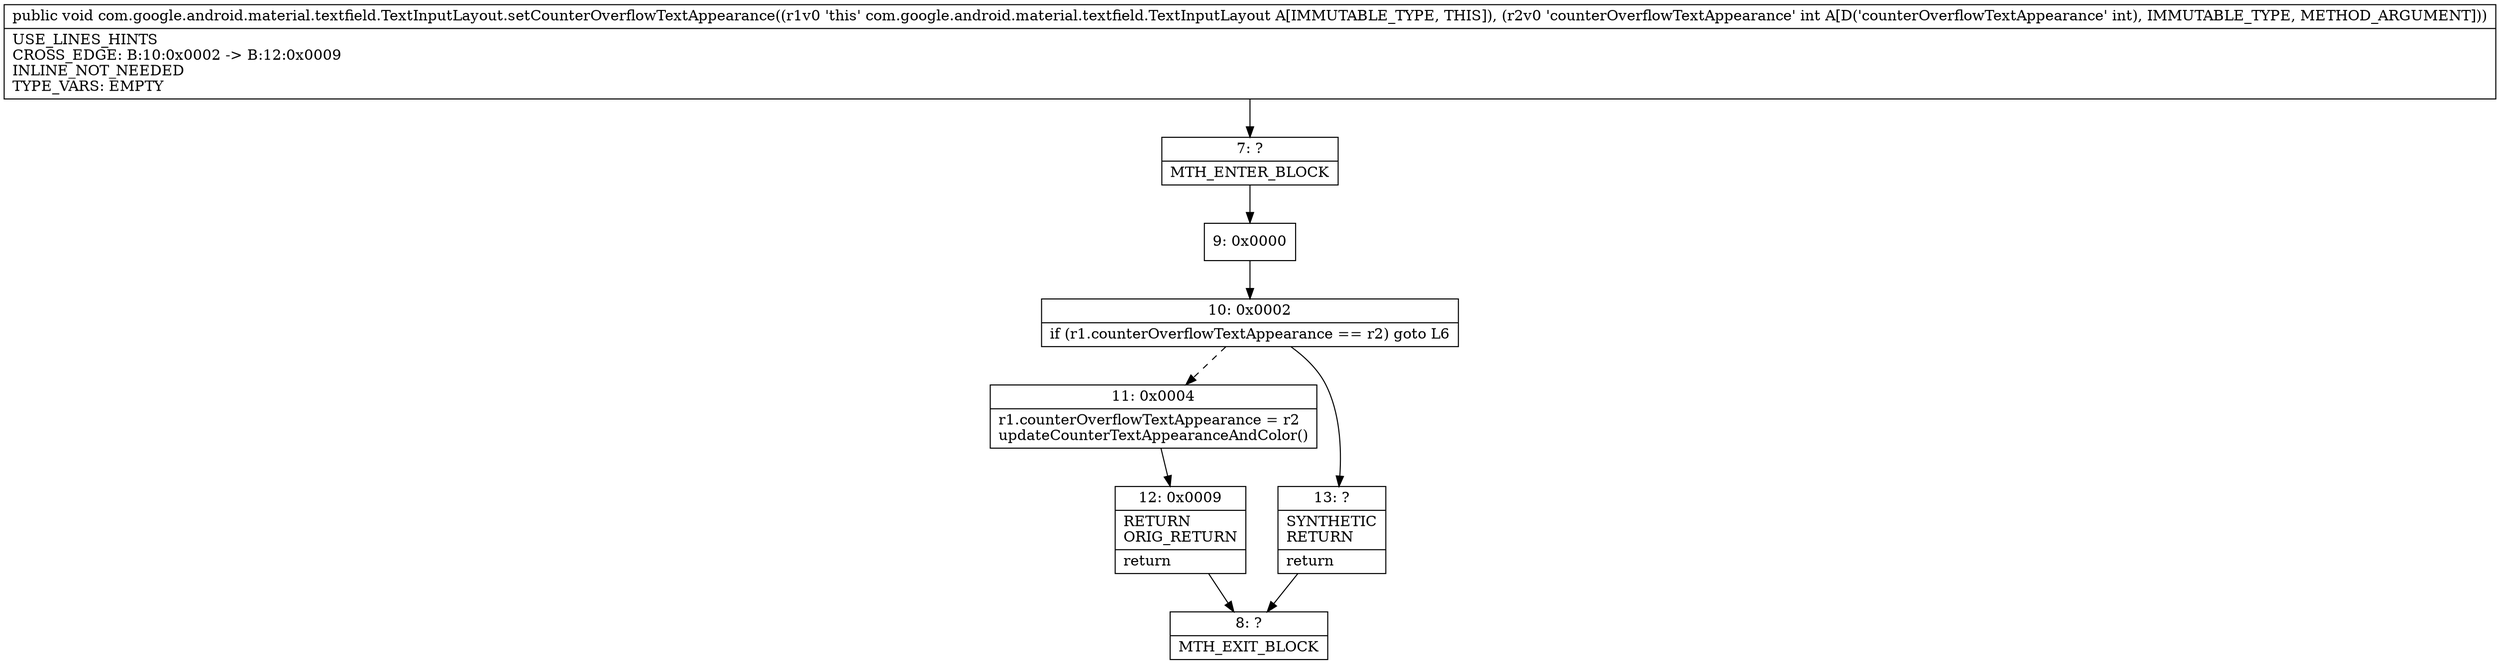 digraph "CFG forcom.google.android.material.textfield.TextInputLayout.setCounterOverflowTextAppearance(I)V" {
Node_7 [shape=record,label="{7\:\ ?|MTH_ENTER_BLOCK\l}"];
Node_9 [shape=record,label="{9\:\ 0x0000}"];
Node_10 [shape=record,label="{10\:\ 0x0002|if (r1.counterOverflowTextAppearance == r2) goto L6\l}"];
Node_11 [shape=record,label="{11\:\ 0x0004|r1.counterOverflowTextAppearance = r2\lupdateCounterTextAppearanceAndColor()\l}"];
Node_12 [shape=record,label="{12\:\ 0x0009|RETURN\lORIG_RETURN\l|return\l}"];
Node_8 [shape=record,label="{8\:\ ?|MTH_EXIT_BLOCK\l}"];
Node_13 [shape=record,label="{13\:\ ?|SYNTHETIC\lRETURN\l|return\l}"];
MethodNode[shape=record,label="{public void com.google.android.material.textfield.TextInputLayout.setCounterOverflowTextAppearance((r1v0 'this' com.google.android.material.textfield.TextInputLayout A[IMMUTABLE_TYPE, THIS]), (r2v0 'counterOverflowTextAppearance' int A[D('counterOverflowTextAppearance' int), IMMUTABLE_TYPE, METHOD_ARGUMENT]))  | USE_LINES_HINTS\lCROSS_EDGE: B:10:0x0002 \-\> B:12:0x0009\lINLINE_NOT_NEEDED\lTYPE_VARS: EMPTY\l}"];
MethodNode -> Node_7;Node_7 -> Node_9;
Node_9 -> Node_10;
Node_10 -> Node_11[style=dashed];
Node_10 -> Node_13;
Node_11 -> Node_12;
Node_12 -> Node_8;
Node_13 -> Node_8;
}

